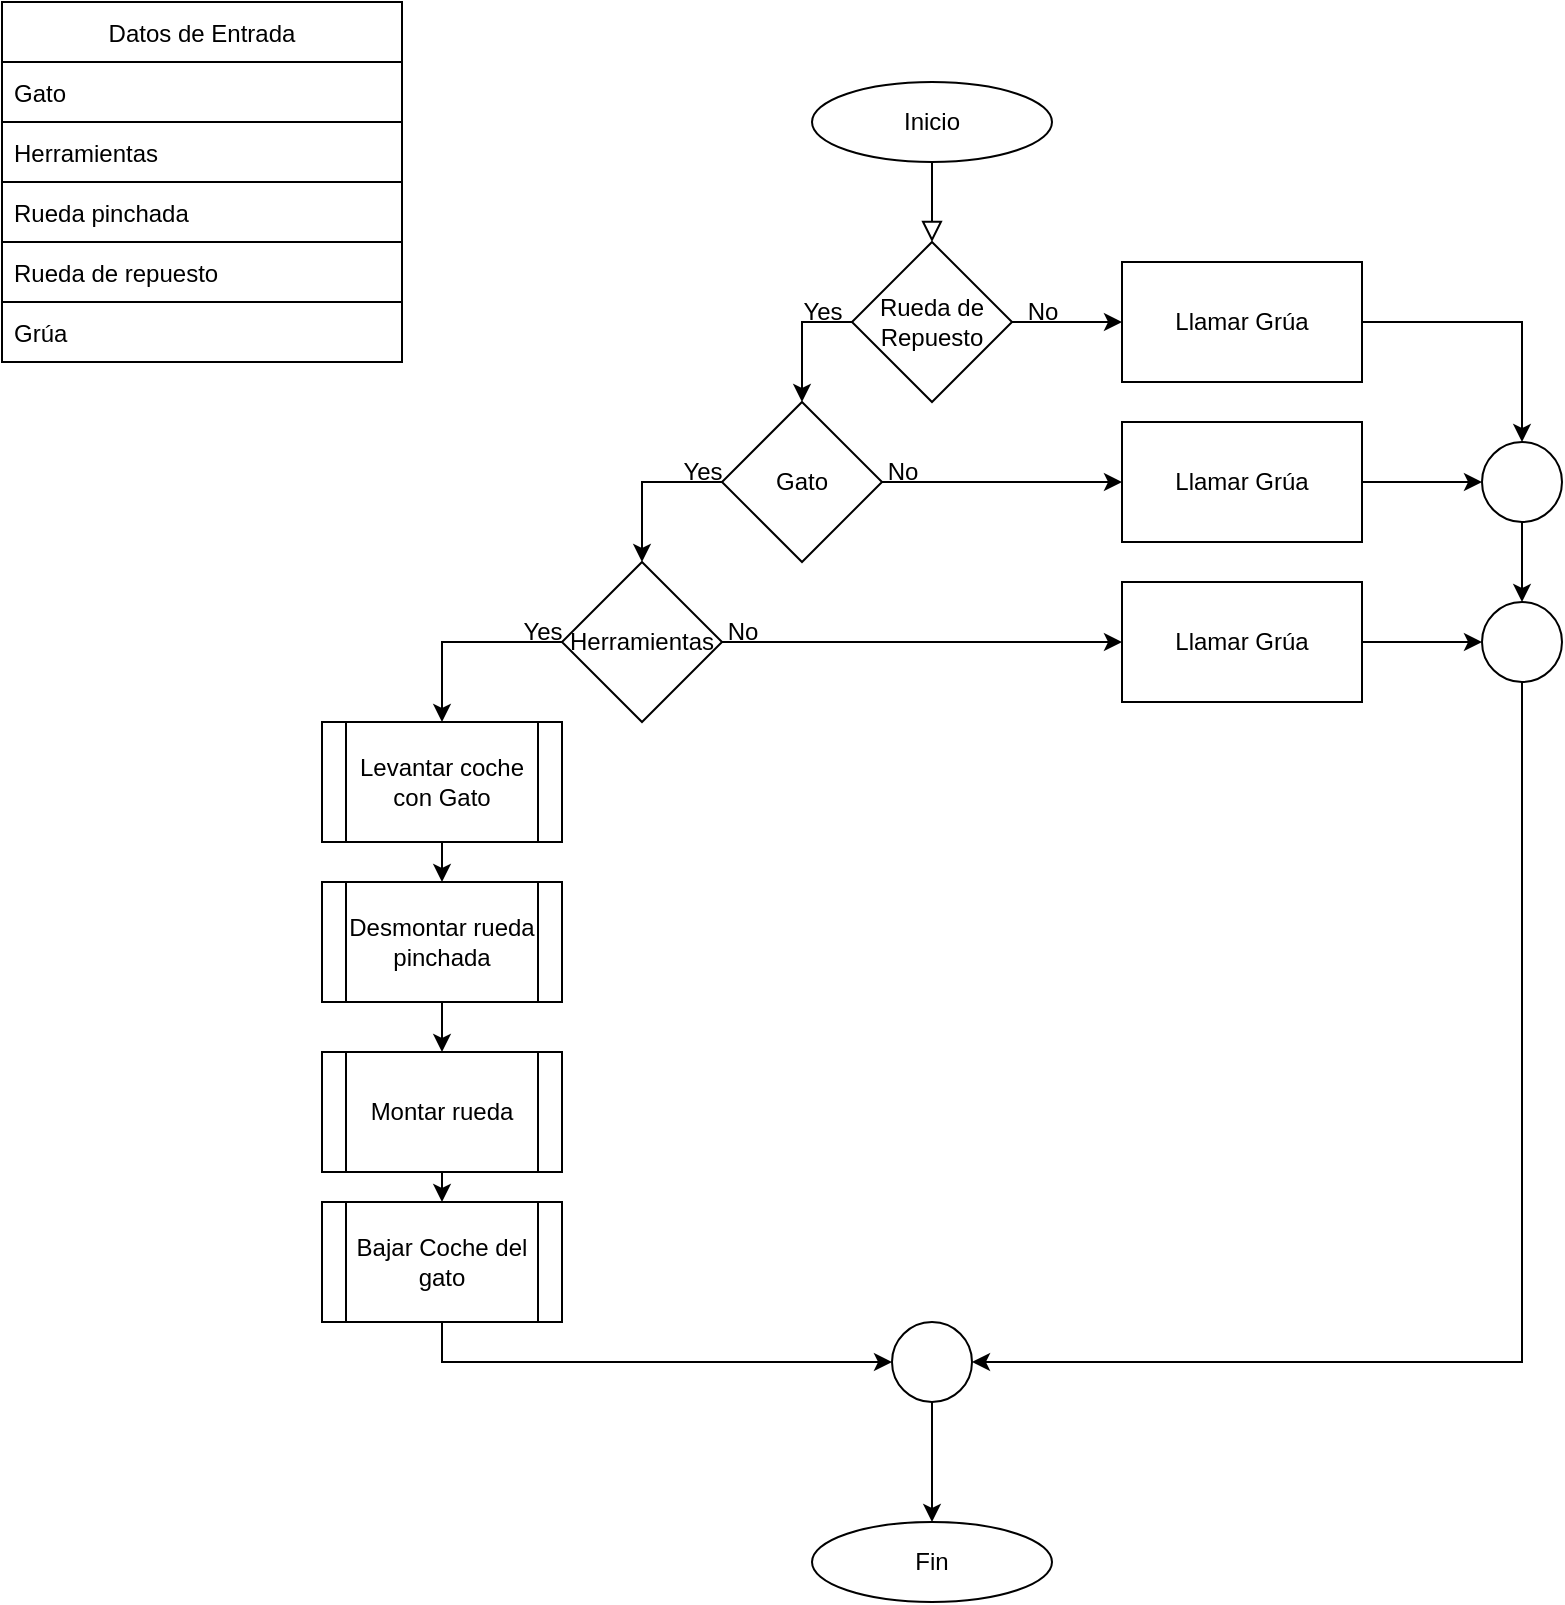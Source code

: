 <mxfile version="20.3.1" type="device" pages="2"><diagram id="C5RBs43oDa-KdzZeNtuy" name="Page-1"><mxGraphModel dx="1422" dy="794" grid="1" gridSize="10" guides="1" tooltips="1" connect="1" arrows="1" fold="1" page="1" pageScale="1" pageWidth="827" pageHeight="1169" math="0" shadow="0"><root><mxCell id="WIyWlLk6GJQsqaUBKTNV-0"/><mxCell id="WIyWlLk6GJQsqaUBKTNV-1" parent="WIyWlLk6GJQsqaUBKTNV-0"/><mxCell id="WIyWlLk6GJQsqaUBKTNV-2" value="" style="rounded=0;html=1;jettySize=auto;orthogonalLoop=1;fontSize=11;endArrow=block;endFill=0;endSize=8;strokeWidth=1;shadow=0;labelBackgroundColor=none;edgeStyle=orthogonalEdgeStyle;entryX=0.5;entryY=0;entryDx=0;entryDy=0;exitX=0.5;exitY=1;exitDx=0;exitDy=0;" parent="WIyWlLk6GJQsqaUBKTNV-1" source="xNhK6Xe633xohoDSXpDQ-0" target="MJiJfprXEhp9gEedbSlx-13" edge="1"><mxGeometry relative="1" as="geometry"><mxPoint x="550" y="110" as="targetPoint"/><mxPoint x="465" y="80" as="sourcePoint"/></mxGeometry></mxCell><mxCell id="MJiJfprXEhp9gEedbSlx-1" value="Datos de Entrada" style="swimlane;fontStyle=0;childLayout=stackLayout;horizontal=1;startSize=30;horizontalStack=0;resizeParent=1;resizeParentMax=0;resizeLast=0;collapsible=1;marginBottom=0;" parent="WIyWlLk6GJQsqaUBKTNV-1" vertex="1"><mxGeometry width="200" height="180" as="geometry"/></mxCell><mxCell id="MJiJfprXEhp9gEedbSlx-6" value="Gato" style="text;strokeColor=default;fillColor=none;align=left;verticalAlign=middle;spacingLeft=4;spacingRight=4;overflow=hidden;points=[[0,0.5],[1,0.5]];portConstraint=eastwest;rotatable=0;" parent="MJiJfprXEhp9gEedbSlx-1" vertex="1"><mxGeometry y="30" width="200" height="30" as="geometry"/></mxCell><mxCell id="MJiJfprXEhp9gEedbSlx-7" value="Herramientas" style="text;strokeColor=default;fillColor=none;align=left;verticalAlign=middle;spacingLeft=4;spacingRight=4;overflow=hidden;points=[[0,0.5],[1,0.5]];portConstraint=eastwest;rotatable=0;" parent="MJiJfprXEhp9gEedbSlx-1" vertex="1"><mxGeometry y="60" width="200" height="30" as="geometry"/></mxCell><mxCell id="MJiJfprXEhp9gEedbSlx-5" value="Rueda pinchada" style="text;strokeColor=default;fillColor=none;align=left;verticalAlign=middle;spacingLeft=4;spacingRight=4;overflow=hidden;points=[[0,0.5],[1,0.5]];portConstraint=eastwest;rotatable=0;" parent="MJiJfprXEhp9gEedbSlx-1" vertex="1"><mxGeometry y="90" width="200" height="30" as="geometry"/></mxCell><mxCell id="MJiJfprXEhp9gEedbSlx-8" value="Rueda de repuesto" style="text;strokeColor=default;fillColor=none;align=left;verticalAlign=middle;spacingLeft=4;spacingRight=4;overflow=hidden;points=[[0,0.5],[1,0.5]];portConstraint=eastwest;rotatable=0;" parent="MJiJfprXEhp9gEedbSlx-1" vertex="1"><mxGeometry y="120" width="200" height="30" as="geometry"/></mxCell><mxCell id="MJiJfprXEhp9gEedbSlx-16" value="Grúa" style="text;strokeColor=default;fillColor=none;align=left;verticalAlign=middle;spacingLeft=4;spacingRight=4;overflow=hidden;points=[[0,0.5],[1,0.5]];portConstraint=eastwest;rotatable=0;" parent="MJiJfprXEhp9gEedbSlx-1" vertex="1"><mxGeometry y="150" width="200" height="30" as="geometry"/></mxCell><mxCell id="MJiJfprXEhp9gEedbSlx-15" value="" style="edgeStyle=orthogonalEdgeStyle;rounded=0;orthogonalLoop=1;jettySize=auto;html=1;" parent="WIyWlLk6GJQsqaUBKTNV-1" source="MJiJfprXEhp9gEedbSlx-13" target="MJiJfprXEhp9gEedbSlx-14" edge="1"><mxGeometry relative="1" as="geometry"/></mxCell><mxCell id="MJiJfprXEhp9gEedbSlx-21" style="edgeStyle=orthogonalEdgeStyle;rounded=0;orthogonalLoop=1;jettySize=auto;html=1;exitX=0;exitY=0.5;exitDx=0;exitDy=0;entryX=0.5;entryY=0;entryDx=0;entryDy=0;" parent="WIyWlLk6GJQsqaUBKTNV-1" source="MJiJfprXEhp9gEedbSlx-13" target="MJiJfprXEhp9gEedbSlx-17" edge="1"><mxGeometry relative="1" as="geometry"/></mxCell><mxCell id="MJiJfprXEhp9gEedbSlx-13" value="Rueda de Repuesto" style="rhombus;whiteSpace=wrap;html=1;strokeColor=default;" parent="WIyWlLk6GJQsqaUBKTNV-1" vertex="1"><mxGeometry x="425" y="120" width="80" height="80" as="geometry"/></mxCell><mxCell id="MJiJfprXEhp9gEedbSlx-38" style="edgeStyle=orthogonalEdgeStyle;rounded=0;orthogonalLoop=1;jettySize=auto;html=1;exitX=1;exitY=0.5;exitDx=0;exitDy=0;entryX=0.5;entryY=0;entryDx=0;entryDy=0;" parent="WIyWlLk6GJQsqaUBKTNV-1" source="MJiJfprXEhp9gEedbSlx-14" target="MJiJfprXEhp9gEedbSlx-39" edge="1"><mxGeometry relative="1" as="geometry"><mxPoint x="760" y="210" as="targetPoint"/></mxGeometry></mxCell><mxCell id="MJiJfprXEhp9gEedbSlx-14" value="Llamar Grúa" style="whiteSpace=wrap;html=1;" parent="WIyWlLk6GJQsqaUBKTNV-1" vertex="1"><mxGeometry x="560" y="130" width="120" height="60" as="geometry"/></mxCell><mxCell id="MJiJfprXEhp9gEedbSlx-20" value="" style="edgeStyle=orthogonalEdgeStyle;rounded=0;orthogonalLoop=1;jettySize=auto;html=1;" parent="WIyWlLk6GJQsqaUBKTNV-1" source="MJiJfprXEhp9gEedbSlx-17" target="MJiJfprXEhp9gEedbSlx-19" edge="1"><mxGeometry relative="1" as="geometry"/></mxCell><mxCell id="MJiJfprXEhp9gEedbSlx-23" style="edgeStyle=orthogonalEdgeStyle;rounded=0;orthogonalLoop=1;jettySize=auto;html=1;exitX=0;exitY=0.5;exitDx=0;exitDy=0;" parent="WIyWlLk6GJQsqaUBKTNV-1" source="MJiJfprXEhp9gEedbSlx-17" target="MJiJfprXEhp9gEedbSlx-22" edge="1"><mxGeometry relative="1" as="geometry"/></mxCell><mxCell id="MJiJfprXEhp9gEedbSlx-17" value="Gato" style="rhombus;whiteSpace=wrap;html=1;" parent="WIyWlLk6GJQsqaUBKTNV-1" vertex="1"><mxGeometry x="360" y="200" width="80" height="80" as="geometry"/></mxCell><mxCell id="MJiJfprXEhp9gEedbSlx-44" style="edgeStyle=orthogonalEdgeStyle;rounded=0;orthogonalLoop=1;jettySize=auto;html=1;exitX=1;exitY=0.5;exitDx=0;exitDy=0;entryX=0;entryY=0.5;entryDx=0;entryDy=0;" parent="WIyWlLk6GJQsqaUBKTNV-1" source="MJiJfprXEhp9gEedbSlx-19" target="MJiJfprXEhp9gEedbSlx-39" edge="1"><mxGeometry relative="1" as="geometry"/></mxCell><mxCell id="MJiJfprXEhp9gEedbSlx-19" value="Llamar Grúa" style="whiteSpace=wrap;html=1;" parent="WIyWlLk6GJQsqaUBKTNV-1" vertex="1"><mxGeometry x="560" y="210" width="120" height="60" as="geometry"/></mxCell><mxCell id="MJiJfprXEhp9gEedbSlx-25" value="" style="edgeStyle=orthogonalEdgeStyle;rounded=0;orthogonalLoop=1;jettySize=auto;html=1;" parent="WIyWlLk6GJQsqaUBKTNV-1" source="MJiJfprXEhp9gEedbSlx-22" target="MJiJfprXEhp9gEedbSlx-24" edge="1"><mxGeometry relative="1" as="geometry"/></mxCell><mxCell id="MJiJfprXEhp9gEedbSlx-32" style="edgeStyle=orthogonalEdgeStyle;rounded=0;orthogonalLoop=1;jettySize=auto;html=1;exitX=0;exitY=0.5;exitDx=0;exitDy=0;entryX=0.5;entryY=0;entryDx=0;entryDy=0;" parent="WIyWlLk6GJQsqaUBKTNV-1" source="MJiJfprXEhp9gEedbSlx-22" target="MJiJfprXEhp9gEedbSlx-27" edge="1"><mxGeometry relative="1" as="geometry"/></mxCell><mxCell id="MJiJfprXEhp9gEedbSlx-22" value="Herramientas" style="rhombus;whiteSpace=wrap;html=1;strokeColor=default;" parent="WIyWlLk6GJQsqaUBKTNV-1" vertex="1"><mxGeometry x="280" y="280" width="80" height="80" as="geometry"/></mxCell><mxCell id="MJiJfprXEhp9gEedbSlx-43" style="edgeStyle=orthogonalEdgeStyle;rounded=0;orthogonalLoop=1;jettySize=auto;html=1;exitX=1;exitY=0.5;exitDx=0;exitDy=0;entryX=0;entryY=0.5;entryDx=0;entryDy=0;" parent="WIyWlLk6GJQsqaUBKTNV-1" source="MJiJfprXEhp9gEedbSlx-24" target="MJiJfprXEhp9gEedbSlx-40" edge="1"><mxGeometry relative="1" as="geometry"/></mxCell><mxCell id="MJiJfprXEhp9gEedbSlx-24" value="Llamar Grúa" style="whiteSpace=wrap;html=1;" parent="WIyWlLk6GJQsqaUBKTNV-1" vertex="1"><mxGeometry x="560" y="290" width="120" height="60" as="geometry"/></mxCell><mxCell id="MJiJfprXEhp9gEedbSlx-33" style="edgeStyle=orthogonalEdgeStyle;rounded=0;orthogonalLoop=1;jettySize=auto;html=1;exitX=0.5;exitY=1;exitDx=0;exitDy=0;entryX=0.5;entryY=0;entryDx=0;entryDy=0;" parent="WIyWlLk6GJQsqaUBKTNV-1" source="MJiJfprXEhp9gEedbSlx-27" target="MJiJfprXEhp9gEedbSlx-28" edge="1"><mxGeometry relative="1" as="geometry"/></mxCell><mxCell id="MJiJfprXEhp9gEedbSlx-27" value="Levantar coche con Gato" style="shape=process;whiteSpace=wrap;html=1;backgroundOutline=1;strokeColor=default;" parent="WIyWlLk6GJQsqaUBKTNV-1" vertex="1"><mxGeometry x="160" y="360" width="120" height="60" as="geometry"/></mxCell><mxCell id="MJiJfprXEhp9gEedbSlx-34" style="edgeStyle=orthogonalEdgeStyle;rounded=0;orthogonalLoop=1;jettySize=auto;html=1;exitX=0.5;exitY=1;exitDx=0;exitDy=0;entryX=0.5;entryY=0;entryDx=0;entryDy=0;" parent="WIyWlLk6GJQsqaUBKTNV-1" source="MJiJfprXEhp9gEedbSlx-28" target="MJiJfprXEhp9gEedbSlx-29" edge="1"><mxGeometry relative="1" as="geometry"/></mxCell><mxCell id="MJiJfprXEhp9gEedbSlx-28" value="Desmontar rueda pinchada" style="shape=process;whiteSpace=wrap;html=1;backgroundOutline=1;strokeColor=default;" parent="WIyWlLk6GJQsqaUBKTNV-1" vertex="1"><mxGeometry x="160" y="440" width="120" height="60" as="geometry"/></mxCell><mxCell id="MJiJfprXEhp9gEedbSlx-35" style="edgeStyle=orthogonalEdgeStyle;rounded=0;orthogonalLoop=1;jettySize=auto;html=1;exitX=0.5;exitY=1;exitDx=0;exitDy=0;entryX=0.5;entryY=0;entryDx=0;entryDy=0;" parent="WIyWlLk6GJQsqaUBKTNV-1" source="MJiJfprXEhp9gEedbSlx-29" target="MJiJfprXEhp9gEedbSlx-30" edge="1"><mxGeometry relative="1" as="geometry"/></mxCell><mxCell id="MJiJfprXEhp9gEedbSlx-29" value="Montar rueda" style="shape=process;whiteSpace=wrap;html=1;backgroundOutline=1;strokeColor=default;" parent="WIyWlLk6GJQsqaUBKTNV-1" vertex="1"><mxGeometry x="160" y="525" width="120" height="60" as="geometry"/></mxCell><mxCell id="MJiJfprXEhp9gEedbSlx-36" style="edgeStyle=orthogonalEdgeStyle;rounded=0;orthogonalLoop=1;jettySize=auto;html=1;exitX=0.5;exitY=1;exitDx=0;exitDy=0;entryX=0;entryY=0.5;entryDx=0;entryDy=0;" parent="WIyWlLk6GJQsqaUBKTNV-1" source="MJiJfprXEhp9gEedbSlx-30" target="MJiJfprXEhp9gEedbSlx-37" edge="1"><mxGeometry relative="1" as="geometry"><mxPoint x="270" y="710" as="targetPoint"/></mxGeometry></mxCell><mxCell id="MJiJfprXEhp9gEedbSlx-30" value="Bajar Coche del gato" style="shape=process;whiteSpace=wrap;html=1;backgroundOutline=1;strokeColor=default;" parent="WIyWlLk6GJQsqaUBKTNV-1" vertex="1"><mxGeometry x="160" y="600" width="120" height="60" as="geometry"/></mxCell><mxCell id="MJiJfprXEhp9gEedbSlx-45" style="edgeStyle=orthogonalEdgeStyle;rounded=0;orthogonalLoop=1;jettySize=auto;html=1;exitX=0.5;exitY=1;exitDx=0;exitDy=0;entryX=0.5;entryY=0;entryDx=0;entryDy=0;" parent="WIyWlLk6GJQsqaUBKTNV-1" source="MJiJfprXEhp9gEedbSlx-37" target="xNhK6Xe633xohoDSXpDQ-1" edge="1"><mxGeometry relative="1" as="geometry"><mxPoint x="465" y="760" as="targetPoint"/></mxGeometry></mxCell><mxCell id="MJiJfprXEhp9gEedbSlx-37" value="" style="ellipse;whiteSpace=wrap;html=1;aspect=fixed;strokeColor=default;" parent="WIyWlLk6GJQsqaUBKTNV-1" vertex="1"><mxGeometry x="445" y="660" width="40" height="40" as="geometry"/></mxCell><mxCell id="MJiJfprXEhp9gEedbSlx-41" style="edgeStyle=orthogonalEdgeStyle;rounded=0;orthogonalLoop=1;jettySize=auto;html=1;exitX=0.5;exitY=1;exitDx=0;exitDy=0;entryX=0.5;entryY=0;entryDx=0;entryDy=0;" parent="WIyWlLk6GJQsqaUBKTNV-1" source="MJiJfprXEhp9gEedbSlx-39" target="MJiJfprXEhp9gEedbSlx-40" edge="1"><mxGeometry relative="1" as="geometry"/></mxCell><mxCell id="MJiJfprXEhp9gEedbSlx-39" value="" style="ellipse;whiteSpace=wrap;html=1;aspect=fixed;strokeColor=default;" parent="WIyWlLk6GJQsqaUBKTNV-1" vertex="1"><mxGeometry x="740" y="220" width="40" height="40" as="geometry"/></mxCell><mxCell id="MJiJfprXEhp9gEedbSlx-42" style="edgeStyle=orthogonalEdgeStyle;rounded=0;orthogonalLoop=1;jettySize=auto;html=1;exitX=0.5;exitY=1;exitDx=0;exitDy=0;entryX=1;entryY=0.5;entryDx=0;entryDy=0;" parent="WIyWlLk6GJQsqaUBKTNV-1" source="MJiJfprXEhp9gEedbSlx-40" target="MJiJfprXEhp9gEedbSlx-37" edge="1"><mxGeometry relative="1" as="geometry"/></mxCell><mxCell id="MJiJfprXEhp9gEedbSlx-40" value="" style="ellipse;whiteSpace=wrap;html=1;aspect=fixed;strokeColor=default;" parent="WIyWlLk6GJQsqaUBKTNV-1" vertex="1"><mxGeometry x="740" y="300" width="40" height="40" as="geometry"/></mxCell><mxCell id="MJiJfprXEhp9gEedbSlx-49" value="No" style="text;html=1;align=center;verticalAlign=middle;resizable=0;points=[];autosize=1;strokeColor=none;fillColor=none;" parent="WIyWlLk6GJQsqaUBKTNV-1" vertex="1"><mxGeometry x="430" y="220" width="40" height="30" as="geometry"/></mxCell><mxCell id="MJiJfprXEhp9gEedbSlx-50" value="No" style="text;html=1;align=center;verticalAlign=middle;resizable=0;points=[];autosize=1;strokeColor=none;fillColor=none;" parent="WIyWlLk6GJQsqaUBKTNV-1" vertex="1"><mxGeometry x="350" y="300" width="40" height="30" as="geometry"/></mxCell><mxCell id="MJiJfprXEhp9gEedbSlx-51" value="No" style="text;html=1;align=center;verticalAlign=middle;resizable=0;points=[];autosize=1;strokeColor=none;fillColor=none;" parent="WIyWlLk6GJQsqaUBKTNV-1" vertex="1"><mxGeometry x="500" y="140" width="40" height="30" as="geometry"/></mxCell><mxCell id="MJiJfprXEhp9gEedbSlx-52" value="Yes" style="text;html=1;align=center;verticalAlign=middle;resizable=0;points=[];autosize=1;strokeColor=none;fillColor=none;" parent="WIyWlLk6GJQsqaUBKTNV-1" vertex="1"><mxGeometry x="390" y="140" width="40" height="30" as="geometry"/></mxCell><mxCell id="MJiJfprXEhp9gEedbSlx-53" value="Yes" style="text;html=1;align=center;verticalAlign=middle;resizable=0;points=[];autosize=1;strokeColor=none;fillColor=none;" parent="WIyWlLk6GJQsqaUBKTNV-1" vertex="1"><mxGeometry x="330" y="220" width="40" height="30" as="geometry"/></mxCell><mxCell id="MJiJfprXEhp9gEedbSlx-54" value="Yes" style="text;html=1;align=center;verticalAlign=middle;resizable=0;points=[];autosize=1;strokeColor=none;fillColor=none;" parent="WIyWlLk6GJQsqaUBKTNV-1" vertex="1"><mxGeometry x="250" y="300" width="40" height="30" as="geometry"/></mxCell><mxCell id="xNhK6Xe633xohoDSXpDQ-0" value="Inicio" style="ellipse;whiteSpace=wrap;html=1;strokeColor=default;" vertex="1" parent="WIyWlLk6GJQsqaUBKTNV-1"><mxGeometry x="405" y="40" width="120" height="40" as="geometry"/></mxCell><mxCell id="xNhK6Xe633xohoDSXpDQ-1" value="Fin" style="ellipse;whiteSpace=wrap;html=1;strokeColor=default;" vertex="1" parent="WIyWlLk6GJQsqaUBKTNV-1"><mxGeometry x="405" y="760" width="120" height="40" as="geometry"/></mxCell></root></mxGraphModel></diagram><diagram id="Ri4b9-_8U7htGMM9w_r5" name="Página-2"><mxGraphModel dx="1422" dy="794" grid="1" gridSize="10" guides="1" tooltips="1" connect="1" arrows="1" fold="1" page="1" pageScale="1" pageWidth="827" pageHeight="1169" math="0" shadow="0"><root><mxCell id="0"/><mxCell id="1" parent="0"/><mxCell id="NbggoUZVHP2IfBQXd9fS-1" value="Datos de entrada" style="swimlane;fontStyle=0;childLayout=stackLayout;horizontal=1;startSize=30;horizontalStack=0;resizeParent=1;resizeParentMax=0;resizeLast=0;collapsible=1;marginBottom=0;strokeColor=default;" vertex="1" parent="1"><mxGeometry x="40" y="40" width="140" height="150" as="geometry"/></mxCell><mxCell id="NbggoUZVHP2IfBQXd9fS-2" value="Ingredientes" style="text;strokeColor=none;fillColor=none;align=left;verticalAlign=middle;spacingLeft=4;spacingRight=4;overflow=hidden;points=[[0,0.5],[1,0.5]];portConstraint=eastwest;rotatable=0;" vertex="1" parent="NbggoUZVHP2IfBQXd9fS-1"><mxGeometry y="30" width="140" height="30" as="geometry"/></mxCell><mxCell id="NbggoUZVHP2IfBQXd9fS-3" value="Olla" style="text;strokeColor=none;fillColor=none;align=left;verticalAlign=middle;spacingLeft=4;spacingRight=4;overflow=hidden;points=[[0,0.5],[1,0.5]];portConstraint=eastwest;rotatable=0;" vertex="1" parent="NbggoUZVHP2IfBQXd9fS-1"><mxGeometry y="60" width="140" height="30" as="geometry"/></mxCell><mxCell id="NbggoUZVHP2IfBQXd9fS-4" value="Pasta" style="text;strokeColor=none;fillColor=none;align=left;verticalAlign=middle;spacingLeft=4;spacingRight=4;overflow=hidden;points=[[0,0.5],[1,0.5]];portConstraint=eastwest;rotatable=0;" vertex="1" parent="NbggoUZVHP2IfBQXd9fS-1"><mxGeometry y="90" width="140" height="30" as="geometry"/></mxCell><mxCell id="NbggoUZVHP2IfBQXd9fS-10" value="Agua" style="text;strokeColor=none;fillColor=none;align=left;verticalAlign=middle;spacingLeft=4;spacingRight=4;overflow=hidden;points=[[0,0.5],[1,0.5]];portConstraint=eastwest;rotatable=0;" vertex="1" parent="NbggoUZVHP2IfBQXd9fS-1"><mxGeometry y="120" width="140" height="30" as="geometry"/></mxCell><mxCell id="NbggoUZVHP2IfBQXd9fS-39" style="edgeStyle=orthogonalEdgeStyle;rounded=0;orthogonalLoop=1;jettySize=auto;html=1;exitX=0.5;exitY=1;exitDx=0;exitDy=0;entryX=0.5;entryY=0;entryDx=0;entryDy=0;" edge="1" parent="1" source="NbggoUZVHP2IfBQXd9fS-5" target="NbggoUZVHP2IfBQXd9fS-6"><mxGeometry relative="1" as="geometry"/></mxCell><mxCell id="NbggoUZVHP2IfBQXd9fS-5" value="Inicio" style="ellipse;whiteSpace=wrap;html=1;strokeColor=default;" vertex="1" parent="1"><mxGeometry x="360" y="40" width="120" height="40" as="geometry"/></mxCell><mxCell id="NbggoUZVHP2IfBQXd9fS-18" style="edgeStyle=orthogonalEdgeStyle;rounded=0;orthogonalLoop=1;jettySize=auto;html=1;exitX=0;exitY=0.5;exitDx=0;exitDy=0;entryX=0.5;entryY=0;entryDx=0;entryDy=0;" edge="1" parent="1" source="NbggoUZVHP2IfBQXd9fS-6" target="NbggoUZVHP2IfBQXd9fS-7"><mxGeometry relative="1" as="geometry"/></mxCell><mxCell id="NbggoUZVHP2IfBQXd9fS-27" style="edgeStyle=orthogonalEdgeStyle;rounded=0;orthogonalLoop=1;jettySize=auto;html=1;exitX=1;exitY=0.5;exitDx=0;exitDy=0;entryX=0.567;entryY=0.017;entryDx=0;entryDy=0;entryPerimeter=0;" edge="1" parent="1" source="NbggoUZVHP2IfBQXd9fS-6" target="NbggoUZVHP2IfBQXd9fS-15"><mxGeometry relative="1" as="geometry"/></mxCell><mxCell id="NbggoUZVHP2IfBQXd9fS-6" value="Olla" style="rhombus;whiteSpace=wrap;html=1;strokeColor=default;" vertex="1" parent="1"><mxGeometry x="380" y="120" width="80" height="80" as="geometry"/></mxCell><mxCell id="NbggoUZVHP2IfBQXd9fS-19" style="edgeStyle=orthogonalEdgeStyle;rounded=0;orthogonalLoop=1;jettySize=auto;html=1;exitX=0;exitY=0.5;exitDx=0;exitDy=0;entryX=0.5;entryY=0;entryDx=0;entryDy=0;" edge="1" parent="1" source="NbggoUZVHP2IfBQXd9fS-7" target="NbggoUZVHP2IfBQXd9fS-8"><mxGeometry relative="1" as="geometry"/></mxCell><mxCell id="NbggoUZVHP2IfBQXd9fS-26" style="edgeStyle=orthogonalEdgeStyle;rounded=0;orthogonalLoop=1;jettySize=auto;html=1;exitX=1;exitY=0.5;exitDx=0;exitDy=0;entryX=0.45;entryY=-0.033;entryDx=0;entryDy=0;entryPerimeter=0;" edge="1" parent="1" source="NbggoUZVHP2IfBQXd9fS-7" target="NbggoUZVHP2IfBQXd9fS-16"><mxGeometry relative="1" as="geometry"/></mxCell><mxCell id="NbggoUZVHP2IfBQXd9fS-7" value="Pasta" style="rhombus;whiteSpace=wrap;html=1;strokeColor=default;" vertex="1" parent="1"><mxGeometry x="320" y="200" width="80" height="80" as="geometry"/></mxCell><mxCell id="NbggoUZVHP2IfBQXd9fS-20" style="edgeStyle=orthogonalEdgeStyle;rounded=0;orthogonalLoop=1;jettySize=auto;html=1;exitX=0;exitY=0.5;exitDx=0;exitDy=0;entryX=0.5;entryY=0;entryDx=0;entryDy=0;" edge="1" parent="1" source="NbggoUZVHP2IfBQXd9fS-8" target="NbggoUZVHP2IfBQXd9fS-9"><mxGeometry relative="1" as="geometry"/></mxCell><mxCell id="NbggoUZVHP2IfBQXd9fS-25" style="edgeStyle=orthogonalEdgeStyle;rounded=0;orthogonalLoop=1;jettySize=auto;html=1;exitX=1;exitY=0.5;exitDx=0;exitDy=0;entryX=0.5;entryY=0;entryDx=0;entryDy=0;" edge="1" parent="1" source="NbggoUZVHP2IfBQXd9fS-8" target="NbggoUZVHP2IfBQXd9fS-17"><mxGeometry relative="1" as="geometry"/></mxCell><mxCell id="NbggoUZVHP2IfBQXd9fS-8" value="Ingredientes" style="rhombus;whiteSpace=wrap;html=1;strokeColor=default;" vertex="1" parent="1"><mxGeometry x="240" y="280" width="80" height="80" as="geometry"/></mxCell><mxCell id="NbggoUZVHP2IfBQXd9fS-21" style="edgeStyle=orthogonalEdgeStyle;rounded=0;orthogonalLoop=1;jettySize=auto;html=1;exitX=0.5;exitY=1;exitDx=0;exitDy=0;entryX=0.5;entryY=0;entryDx=0;entryDy=0;" edge="1" parent="1" source="NbggoUZVHP2IfBQXd9fS-9" target="NbggoUZVHP2IfBQXd9fS-11"><mxGeometry relative="1" as="geometry"/></mxCell><mxCell id="NbggoUZVHP2IfBQXd9fS-9" value="Llenar la olla con agua" style="shape=process;whiteSpace=wrap;html=1;backgroundOutline=1;strokeColor=default;" vertex="1" parent="1"><mxGeometry x="120" y="360" width="120" height="60" as="geometry"/></mxCell><mxCell id="NbggoUZVHP2IfBQXd9fS-22" style="edgeStyle=orthogonalEdgeStyle;rounded=0;orthogonalLoop=1;jettySize=auto;html=1;exitX=0.5;exitY=1;exitDx=0;exitDy=0;entryX=0.5;entryY=0;entryDx=0;entryDy=0;" edge="1" parent="1" source="NbggoUZVHP2IfBQXd9fS-11" target="NbggoUZVHP2IfBQXd9fS-12"><mxGeometry relative="1" as="geometry"/></mxCell><mxCell id="NbggoUZVHP2IfBQXd9fS-11" value="Calentar la olla" style="shape=process;whiteSpace=wrap;html=1;backgroundOutline=1;strokeColor=default;" vertex="1" parent="1"><mxGeometry x="120" y="440" width="120" height="60" as="geometry"/></mxCell><mxCell id="NbggoUZVHP2IfBQXd9fS-23" style="edgeStyle=orthogonalEdgeStyle;rounded=0;orthogonalLoop=1;jettySize=auto;html=1;exitX=0.5;exitY=1;exitDx=0;exitDy=0;entryX=0.5;entryY=0;entryDx=0;entryDy=0;" edge="1" parent="1" source="NbggoUZVHP2IfBQXd9fS-12" target="NbggoUZVHP2IfBQXd9fS-13"><mxGeometry relative="1" as="geometry"/></mxCell><mxCell id="NbggoUZVHP2IfBQXd9fS-12" value="Echar la pasta a la olla" style="shape=process;whiteSpace=wrap;html=1;backgroundOutline=1;strokeColor=default;" vertex="1" parent="1"><mxGeometry x="120" y="520" width="120" height="60" as="geometry"/></mxCell><mxCell id="NbggoUZVHP2IfBQXd9fS-24" style="edgeStyle=orthogonalEdgeStyle;rounded=0;orthogonalLoop=1;jettySize=auto;html=1;exitX=0.5;exitY=1;exitDx=0;exitDy=0;entryX=0.5;entryY=0;entryDx=0;entryDy=0;" edge="1" parent="1" source="NbggoUZVHP2IfBQXd9fS-13" target="NbggoUZVHP2IfBQXd9fS-14"><mxGeometry relative="1" as="geometry"/></mxCell><mxCell id="NbggoUZVHP2IfBQXd9fS-13" value="Quitar el agua" style="shape=process;whiteSpace=wrap;html=1;backgroundOutline=1;strokeColor=default;" vertex="1" parent="1"><mxGeometry x="120" y="600" width="120" height="60" as="geometry"/></mxCell><mxCell id="NbggoUZVHP2IfBQXd9fS-35" style="edgeStyle=orthogonalEdgeStyle;rounded=0;orthogonalLoop=1;jettySize=auto;html=1;exitX=0.5;exitY=1;exitDx=0;exitDy=0;entryX=0;entryY=0.5;entryDx=0;entryDy=0;" edge="1" parent="1" source="NbggoUZVHP2IfBQXd9fS-14" target="NbggoUZVHP2IfBQXd9fS-34"><mxGeometry relative="1" as="geometry"/></mxCell><mxCell id="NbggoUZVHP2IfBQXd9fS-14" value="Echar ingredientes" style="shape=process;whiteSpace=wrap;html=1;backgroundOutline=1;strokeColor=default;" vertex="1" parent="1"><mxGeometry x="120" y="680" width="120" height="60" as="geometry"/></mxCell><mxCell id="NbggoUZVHP2IfBQXd9fS-30" style="edgeStyle=orthogonalEdgeStyle;rounded=0;orthogonalLoop=1;jettySize=auto;html=1;exitX=1;exitY=0.5;exitDx=0;exitDy=0;entryX=0.5;entryY=0;entryDx=0;entryDy=0;" edge="1" parent="1" source="NbggoUZVHP2IfBQXd9fS-15" target="NbggoUZVHP2IfBQXd9fS-28"><mxGeometry relative="1" as="geometry"/></mxCell><mxCell id="NbggoUZVHP2IfBQXd9fS-15" value="Ir a un restaurante" style="rounded=0;whiteSpace=wrap;html=1;strokeColor=default;" vertex="1" parent="1"><mxGeometry x="480" y="200" width="120" height="60" as="geometry"/></mxCell><mxCell id="NbggoUZVHP2IfBQXd9fS-29" style="edgeStyle=orthogonalEdgeStyle;rounded=0;orthogonalLoop=1;jettySize=auto;html=1;exitX=1;exitY=0.5;exitDx=0;exitDy=0;entryX=0;entryY=0.5;entryDx=0;entryDy=0;" edge="1" parent="1" source="NbggoUZVHP2IfBQXd9fS-16" target="NbggoUZVHP2IfBQXd9fS-28"><mxGeometry relative="1" as="geometry"/></mxCell><mxCell id="NbggoUZVHP2IfBQXd9fS-16" value="Ir a un restaurante" style="rounded=0;whiteSpace=wrap;html=1;strokeColor=default;" vertex="1" parent="1"><mxGeometry x="400" y="280" width="120" height="60" as="geometry"/></mxCell><mxCell id="NbggoUZVHP2IfBQXd9fS-32" style="edgeStyle=orthogonalEdgeStyle;rounded=0;orthogonalLoop=1;jettySize=auto;html=1;exitX=1;exitY=0.5;exitDx=0;exitDy=0;entryX=0;entryY=0.5;entryDx=0;entryDy=0;" edge="1" parent="1" source="NbggoUZVHP2IfBQXd9fS-17" target="NbggoUZVHP2IfBQXd9fS-31"><mxGeometry relative="1" as="geometry"/></mxCell><mxCell id="NbggoUZVHP2IfBQXd9fS-17" value="Ir a un restaurante" style="rounded=0;whiteSpace=wrap;html=1;strokeColor=default;" vertex="1" parent="1"><mxGeometry x="320" y="360" width="120" height="60" as="geometry"/></mxCell><mxCell id="NbggoUZVHP2IfBQXd9fS-33" style="edgeStyle=orthogonalEdgeStyle;rounded=0;orthogonalLoop=1;jettySize=auto;html=1;exitX=0.5;exitY=1;exitDx=0;exitDy=0;entryX=0.5;entryY=0;entryDx=0;entryDy=0;" edge="1" parent="1" source="NbggoUZVHP2IfBQXd9fS-28" target="NbggoUZVHP2IfBQXd9fS-31"><mxGeometry relative="1" as="geometry"/></mxCell><mxCell id="NbggoUZVHP2IfBQXd9fS-28" value="" style="ellipse;whiteSpace=wrap;html=1;aspect=fixed;strokeColor=default;" vertex="1" parent="1"><mxGeometry x="600" y="290" width="40" height="40" as="geometry"/></mxCell><mxCell id="NbggoUZVHP2IfBQXd9fS-36" style="edgeStyle=orthogonalEdgeStyle;rounded=0;orthogonalLoop=1;jettySize=auto;html=1;exitX=0.5;exitY=1;exitDx=0;exitDy=0;entryX=1;entryY=0.5;entryDx=0;entryDy=0;" edge="1" parent="1" source="NbggoUZVHP2IfBQXd9fS-31" target="NbggoUZVHP2IfBQXd9fS-34"><mxGeometry relative="1" as="geometry"/></mxCell><mxCell id="NbggoUZVHP2IfBQXd9fS-31" value="" style="ellipse;whiteSpace=wrap;html=1;aspect=fixed;strokeColor=default;" vertex="1" parent="1"><mxGeometry x="600" y="370" width="40" height="40" as="geometry"/></mxCell><mxCell id="NbggoUZVHP2IfBQXd9fS-38" style="edgeStyle=orthogonalEdgeStyle;rounded=0;orthogonalLoop=1;jettySize=auto;html=1;exitX=0.5;exitY=1;exitDx=0;exitDy=0;entryX=0.5;entryY=0;entryDx=0;entryDy=0;" edge="1" parent="1" source="NbggoUZVHP2IfBQXd9fS-34" target="NbggoUZVHP2IfBQXd9fS-37"><mxGeometry relative="1" as="geometry"/></mxCell><mxCell id="NbggoUZVHP2IfBQXd9fS-34" value="" style="ellipse;whiteSpace=wrap;html=1;aspect=fixed;strokeColor=default;" vertex="1" parent="1"><mxGeometry x="360" y="760" width="40" height="40" as="geometry"/></mxCell><mxCell id="NbggoUZVHP2IfBQXd9fS-37" value="FIN" style="ellipse;whiteSpace=wrap;html=1;strokeColor=default;" vertex="1" parent="1"><mxGeometry x="320" y="840" width="120" height="40" as="geometry"/></mxCell></root></mxGraphModel></diagram></mxfile>